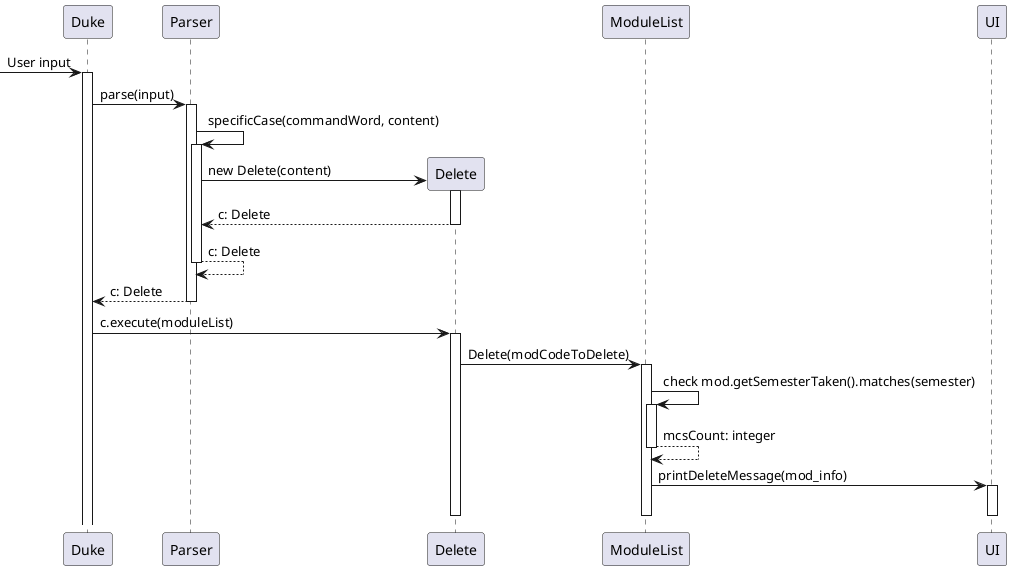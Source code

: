 
'https://plantuml.com/sequence-diagram

@startuml
[-> Duke: User input
activate Duke
Duke -> Parser: parse(input)
activate Parser
Parser -> Parser: specificCase(commandWord, content)
activate Parser
create Delete
Parser -> Delete: new Delete(content)
activate Delete
return c: Delete
return c: Delete
return c: Delete
deactivate Parser
Duke -> Delete: c.execute(moduleList)
activate Delete
Delete -> ModuleList: Delete(modCodeToDelete)
activate ModuleList
ModuleList -> ModuleList: check mod.getSemesterTaken().matches(semester)
activate ModuleList
return mcsCount: integer
ModuleList -> UI: printDeleteMessage(mod_info)
activate UI
deactivate UI
deactivate ModuleList
deactivate Delete

@enduml